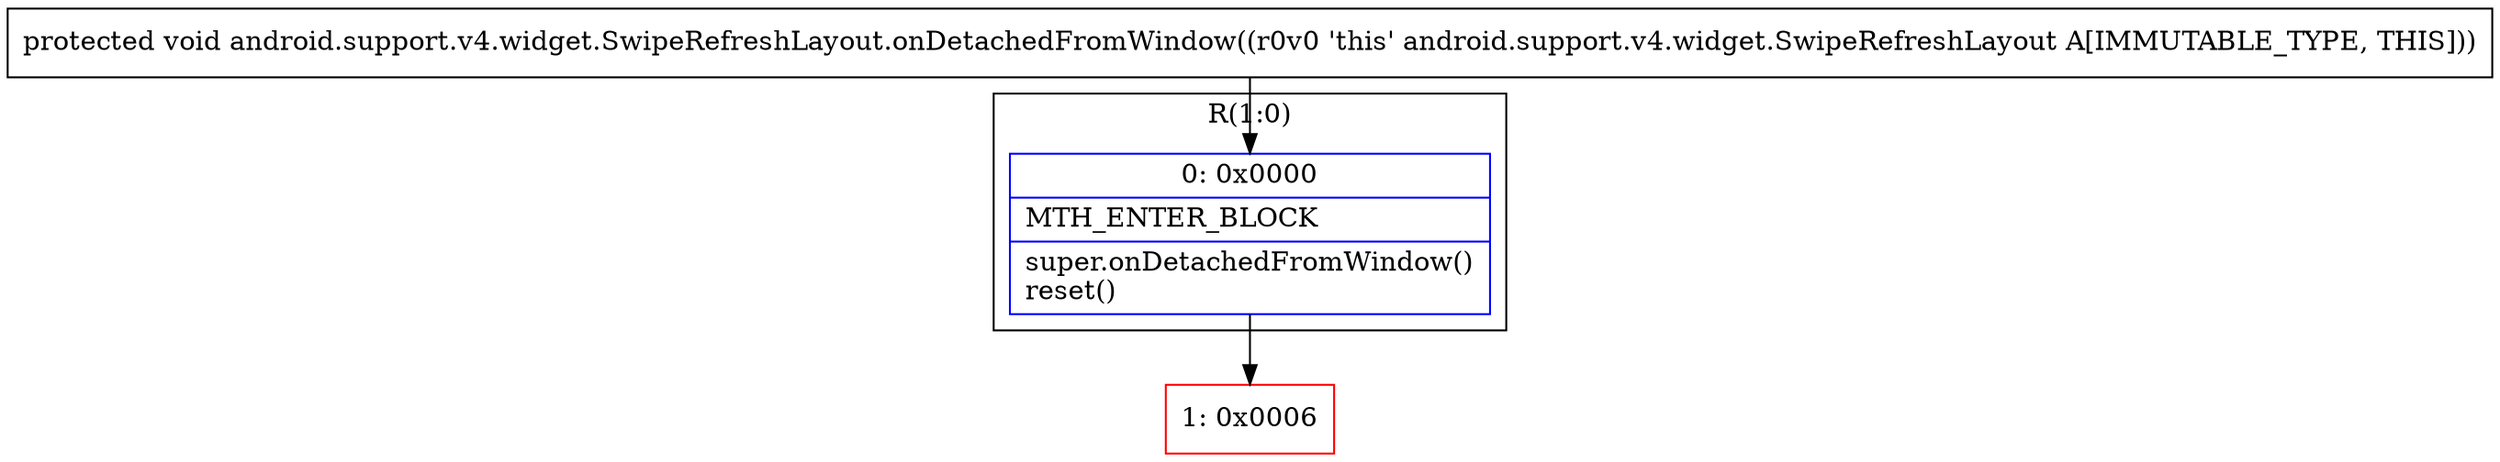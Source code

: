 digraph "CFG forandroid.support.v4.widget.SwipeRefreshLayout.onDetachedFromWindow()V" {
subgraph cluster_Region_1747280755 {
label = "R(1:0)";
node [shape=record,color=blue];
Node_0 [shape=record,label="{0\:\ 0x0000|MTH_ENTER_BLOCK\l|super.onDetachedFromWindow()\lreset()\l}"];
}
Node_1 [shape=record,color=red,label="{1\:\ 0x0006}"];
MethodNode[shape=record,label="{protected void android.support.v4.widget.SwipeRefreshLayout.onDetachedFromWindow((r0v0 'this' android.support.v4.widget.SwipeRefreshLayout A[IMMUTABLE_TYPE, THIS])) }"];
MethodNode -> Node_0;
Node_0 -> Node_1;
}

